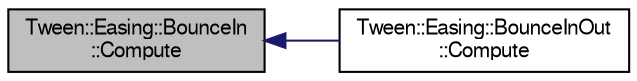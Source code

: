 digraph "Tween::Easing::BounceIn::Compute"
{
  bgcolor="transparent";
  edge [fontname="FreeSans",fontsize="10",labelfontname="FreeSans",labelfontsize="10"];
  node [fontname="FreeSans",fontsize="10",shape=record];
  rankdir="LR";
  Node1 [label="Tween::Easing::BounceIn\l::Compute",height=0.2,width=0.4,color="black", fillcolor="grey75", style="filled" fontcolor="black"];
  Node1 -> Node2 [dir="back",color="midnightblue",fontsize="10",style="solid",fontname="FreeSans"];
  Node2 [label="Tween::Easing::BounceInOut\l::Compute",height=0.2,width=0.4,color="black",URL="$classTween_1_1Easing_1_1BounceInOut.html#ac67363c3ed83666248b29f1be723fa45",tooltip="Computes the next value of the interpolation."];
}
